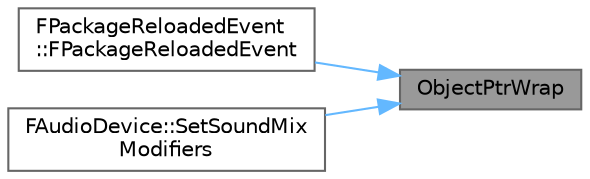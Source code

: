 digraph "ObjectPtrWrap"
{
 // INTERACTIVE_SVG=YES
 // LATEX_PDF_SIZE
  bgcolor="transparent";
  edge [fontname=Helvetica,fontsize=10,labelfontname=Helvetica,labelfontsize=10];
  node [fontname=Helvetica,fontsize=10,shape=box,height=0.2,width=0.4];
  rankdir="RL";
  Node1 [id="Node000001",label="ObjectPtrWrap",height=0.2,width=0.4,color="gray40", fillcolor="grey60", style="filled", fontcolor="black",tooltip=" "];
  Node1 -> Node2 [id="edge1_Node000001_Node000002",dir="back",color="steelblue1",style="solid",tooltip=" "];
  Node2 [id="Node000002",label="FPackageReloadedEvent\l::FPackageReloadedEvent",height=0.2,width=0.4,color="grey40", fillcolor="white", style="filled",URL="$d5/df7/classFPackageReloadedEvent.html#aa09a97ae4731cbc93a74ee97a71bba7f",tooltip=" "];
  Node1 -> Node3 [id="edge2_Node000001_Node000003",dir="back",color="steelblue1",style="solid",tooltip=" "];
  Node3 [id="Node000003",label="FAudioDevice::SetSoundMix\lModifiers",height=0.2,width=0.4,color="grey40", fillcolor="white", style="filled",URL="$d7/db1/classFAudioDevice.html#acf5affbf84b9a491815ac2c7d6067f41",tooltip=" "];
}
